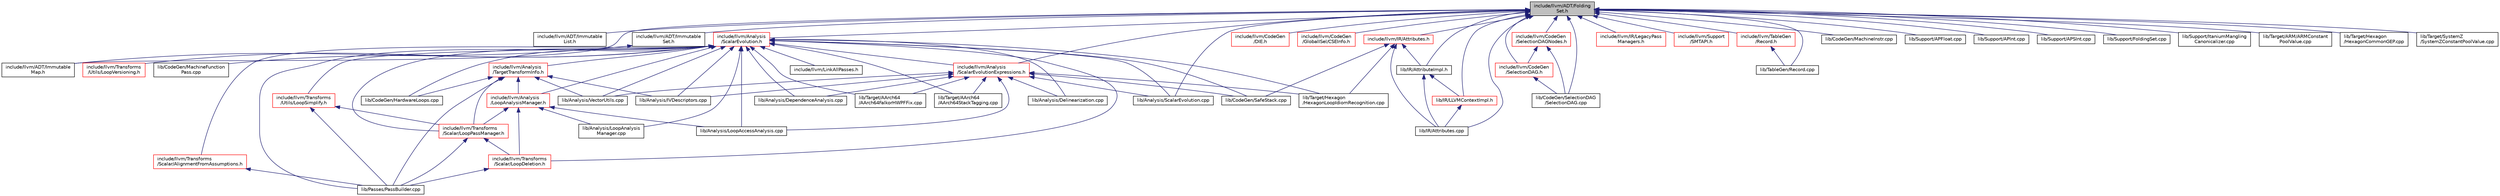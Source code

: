 digraph "include/llvm/ADT/FoldingSet.h"
{
 // LATEX_PDF_SIZE
  bgcolor="transparent";
  edge [fontname="Helvetica",fontsize="10",labelfontname="Helvetica",labelfontsize="10"];
  node [fontname="Helvetica",fontsize="10",shape="box"];
  Node1 [label="include/llvm/ADT/Folding\lSet.h",height=0.2,width=0.4,color="black", fillcolor="grey75", style="filled", fontcolor="black",tooltip=" "];
  Node1 -> Node2 [dir="back",color="midnightblue",fontsize="10",style="solid",fontname="Helvetica"];
  Node2 [label="include/llvm/ADT/Immutable\lList.h",height=0.2,width=0.4,color="black",URL="$ImmutableList_8h.html",tooltip=" "];
  Node1 -> Node3 [dir="back",color="midnightblue",fontsize="10",style="solid",fontname="Helvetica"];
  Node3 [label="include/llvm/ADT/Immutable\lMap.h",height=0.2,width=0.4,color="black",URL="$ImmutableMap_8h.html",tooltip=" "];
  Node1 -> Node4 [dir="back",color="midnightblue",fontsize="10",style="solid",fontname="Helvetica"];
  Node4 [label="include/llvm/ADT/Immutable\lSet.h",height=0.2,width=0.4,color="black",URL="$ImmutableSet_8h.html",tooltip=" "];
  Node4 -> Node3 [dir="back",color="midnightblue",fontsize="10",style="solid",fontname="Helvetica"];
  Node1 -> Node5 [dir="back",color="midnightblue",fontsize="10",style="solid",fontname="Helvetica"];
  Node5 [label="include/llvm/Analysis\l/ScalarEvolution.h",height=0.2,width=0.4,color="red",URL="$ScalarEvolution_8h.html",tooltip=" "];
  Node5 -> Node6 [dir="back",color="midnightblue",fontsize="10",style="solid",fontname="Helvetica"];
  Node6 [label="include/llvm/Analysis\l/LoopAnalysisManager.h",height=0.2,width=0.4,color="red",URL="$LoopAnalysisManager_8h.html",tooltip="This header provides classes for managing per-loop analyses."];
  Node6 -> Node103 [dir="back",color="midnightblue",fontsize="10",style="solid",fontname="Helvetica"];
  Node103 [label="include/llvm/Transforms\l/Scalar/LoopDeletion.h",height=0.2,width=0.4,color="red",URL="$LoopDeletion_8h.html",tooltip=" "];
  Node103 -> Node9 [dir="back",color="midnightblue",fontsize="10",style="solid",fontname="Helvetica"];
  Node9 [label="lib/Passes/PassBuilder.cpp",height=0.2,width=0.4,color="black",URL="$PassBuilder_8cpp.html",tooltip="This file provides the implementation of the PassBuilder based on our static pass registry as well as..."];
  Node6 -> Node108 [dir="back",color="midnightblue",fontsize="10",style="solid",fontname="Helvetica"];
  Node108 [label="include/llvm/Transforms\l/Scalar/LoopPassManager.h",height=0.2,width=0.4,color="red",URL="$LoopPassManager_8h.html",tooltip="This header provides classes for managing a pipeline of passes over loops in LLVM IR."];
  Node108 -> Node103 [dir="back",color="midnightblue",fontsize="10",style="solid",fontname="Helvetica"];
  Node108 -> Node9 [dir="back",color="midnightblue",fontsize="10",style="solid",fontname="Helvetica"];
  Node6 -> Node62 [dir="back",color="midnightblue",fontsize="10",style="solid",fontname="Helvetica"];
  Node62 [label="lib/Analysis/LoopAccessAnalysis.cpp",height=0.2,width=0.4,color="black",URL="$LoopAccessAnalysis_8cpp.html",tooltip=" "];
  Node6 -> Node137 [dir="back",color="midnightblue",fontsize="10",style="solid",fontname="Helvetica"];
  Node137 [label="lib/Analysis/LoopAnalysis\lManager.cpp",height=0.2,width=0.4,color="black",URL="$LoopAnalysisManager_8cpp.html",tooltip=" "];
  Node5 -> Node140 [dir="back",color="midnightblue",fontsize="10",style="solid",fontname="Helvetica"];
  Node140 [label="include/llvm/Analysis\l/ScalarEvolutionExpressions.h",height=0.2,width=0.4,color="red",URL="$ScalarEvolutionExpressions_8h.html",tooltip=" "];
  Node140 -> Node163 [dir="back",color="midnightblue",fontsize="10",style="solid",fontname="Helvetica"];
  Node163 [label="lib/Analysis/Delinearization.cpp",height=0.2,width=0.4,color="black",URL="$Delinearization_8cpp.html",tooltip=" "];
  Node140 -> Node164 [dir="back",color="midnightblue",fontsize="10",style="solid",fontname="Helvetica"];
  Node164 [label="lib/Analysis/DependenceAnalysis.cpp",height=0.2,width=0.4,color="black",URL="$DependenceAnalysis_8cpp.html",tooltip=" "];
  Node140 -> Node146 [dir="back",color="midnightblue",fontsize="10",style="solid",fontname="Helvetica"];
  Node146 [label="lib/Analysis/IVDescriptors.cpp",height=0.2,width=0.4,color="black",URL="$IVDescriptors_8cpp.html",tooltip=" "];
  Node140 -> Node62 [dir="back",color="midnightblue",fontsize="10",style="solid",fontname="Helvetica"];
  Node140 -> Node166 [dir="back",color="midnightblue",fontsize="10",style="solid",fontname="Helvetica"];
  Node166 [label="lib/Analysis/ScalarEvolution.cpp",height=0.2,width=0.4,color="black",URL="$ScalarEvolution_8cpp.html",tooltip=" "];
  Node140 -> Node63 [dir="back",color="midnightblue",fontsize="10",style="solid",fontname="Helvetica"];
  Node63 [label="lib/Analysis/VectorUtils.cpp",height=0.2,width=0.4,color="black",URL="$VectorUtils_8cpp.html",tooltip=" "];
  Node140 -> Node168 [dir="back",color="midnightblue",fontsize="10",style="solid",fontname="Helvetica"];
  Node168 [label="lib/CodeGen/SafeStack.cpp",height=0.2,width=0.4,color="black",URL="$SafeStack_8cpp.html",tooltip=" "];
  Node140 -> Node169 [dir="back",color="midnightblue",fontsize="10",style="solid",fontname="Helvetica"];
  Node169 [label="lib/Target/AArch64\l/AArch64FalkorHWPFFix.cpp",height=0.2,width=0.4,color="black",URL="$AArch64FalkorHWPFFix_8cpp.html",tooltip=" "];
  Node140 -> Node170 [dir="back",color="midnightblue",fontsize="10",style="solid",fontname="Helvetica"];
  Node170 [label="lib/Target/AArch64\l/AArch64StackTagging.cpp",height=0.2,width=0.4,color="black",URL="$AArch64StackTagging_8cpp.html",tooltip=" "];
  Node140 -> Node155 [dir="back",color="midnightblue",fontsize="10",style="solid",fontname="Helvetica"];
  Node155 [label="lib/Target/Hexagon\l/HexagonLoopIdiomRecognition.cpp",height=0.2,width=0.4,color="black",URL="$HexagonLoopIdiomRecognition_8cpp.html",tooltip=" "];
  Node5 -> Node175 [dir="back",color="midnightblue",fontsize="10",style="solid",fontname="Helvetica"];
  Node175 [label="include/llvm/Analysis\l/TargetTransformInfo.h",height=0.2,width=0.4,color="red",URL="$TargetTransformInfo_8h.html",tooltip="This pass exposes codegen information to IR-level passes."];
  Node175 -> Node6 [dir="back",color="midnightblue",fontsize="10",style="solid",fontname="Helvetica"];
  Node175 -> Node108 [dir="back",color="midnightblue",fontsize="10",style="solid",fontname="Helvetica"];
  Node175 -> Node146 [dir="back",color="midnightblue",fontsize="10",style="solid",fontname="Helvetica"];
  Node175 -> Node63 [dir="back",color="midnightblue",fontsize="10",style="solid",fontname="Helvetica"];
  Node175 -> Node154 [dir="back",color="midnightblue",fontsize="10",style="solid",fontname="Helvetica"];
  Node154 [label="lib/CodeGen/HardwareLoops.cpp",height=0.2,width=0.4,color="black",URL="$HardwareLoops_8cpp.html",tooltip="Insert hardware loop intrinsics into loops which are deemed profitable by the target,..."];
  Node175 -> Node9 [dir="back",color="midnightblue",fontsize="10",style="solid",fontname="Helvetica"];
  Node5 -> Node144 [dir="back",color="midnightblue",fontsize="10",style="solid",fontname="Helvetica"];
  Node144 [label="include/llvm/LinkAllPasses.h",height=0.2,width=0.4,color="black",URL="$LinkAllPasses_8h.html",tooltip=" "];
  Node5 -> Node281 [dir="back",color="midnightblue",fontsize="10",style="solid",fontname="Helvetica"];
  Node281 [label="include/llvm/Transforms\l/Scalar/AlignmentFromAssumptions.h",height=0.2,width=0.4,color="red",URL="$AlignmentFromAssumptions_8h.html",tooltip=" "];
  Node281 -> Node9 [dir="back",color="midnightblue",fontsize="10",style="solid",fontname="Helvetica"];
  Node5 -> Node103 [dir="back",color="midnightblue",fontsize="10",style="solid",fontname="Helvetica"];
  Node5 -> Node108 [dir="back",color="midnightblue",fontsize="10",style="solid",fontname="Helvetica"];
  Node5 -> Node282 [dir="back",color="midnightblue",fontsize="10",style="solid",fontname="Helvetica"];
  Node282 [label="include/llvm/Transforms\l/Utils/LoopSimplify.h",height=0.2,width=0.4,color="red",URL="$LoopSimplify_8h.html",tooltip=" "];
  Node282 -> Node108 [dir="back",color="midnightblue",fontsize="10",style="solid",fontname="Helvetica"];
  Node282 -> Node9 [dir="back",color="midnightblue",fontsize="10",style="solid",fontname="Helvetica"];
  Node5 -> Node92 [dir="back",color="midnightblue",fontsize="10",style="solid",fontname="Helvetica"];
  Node92 [label="include/llvm/Transforms\l/Utils/LoopVersioning.h",height=0.2,width=0.4,color="red",URL="$LoopVersioning_8h.html",tooltip=" "];
  Node5 -> Node163 [dir="back",color="midnightblue",fontsize="10",style="solid",fontname="Helvetica"];
  Node5 -> Node164 [dir="back",color="midnightblue",fontsize="10",style="solid",fontname="Helvetica"];
  Node5 -> Node146 [dir="back",color="midnightblue",fontsize="10",style="solid",fontname="Helvetica"];
  Node5 -> Node62 [dir="back",color="midnightblue",fontsize="10",style="solid",fontname="Helvetica"];
  Node5 -> Node137 [dir="back",color="midnightblue",fontsize="10",style="solid",fontname="Helvetica"];
  Node5 -> Node166 [dir="back",color="midnightblue",fontsize="10",style="solid",fontname="Helvetica"];
  Node5 -> Node63 [dir="back",color="midnightblue",fontsize="10",style="solid",fontname="Helvetica"];
  Node5 -> Node154 [dir="back",color="midnightblue",fontsize="10",style="solid",fontname="Helvetica"];
  Node5 -> Node12 [dir="back",color="midnightblue",fontsize="10",style="solid",fontname="Helvetica"];
  Node12 [label="lib/CodeGen/MachineFunction\lPass.cpp",height=0.2,width=0.4,color="black",URL="$MachineFunctionPass_8cpp.html",tooltip=" "];
  Node5 -> Node168 [dir="back",color="midnightblue",fontsize="10",style="solid",fontname="Helvetica"];
  Node5 -> Node9 [dir="back",color="midnightblue",fontsize="10",style="solid",fontname="Helvetica"];
  Node5 -> Node169 [dir="back",color="midnightblue",fontsize="10",style="solid",fontname="Helvetica"];
  Node5 -> Node170 [dir="back",color="midnightblue",fontsize="10",style="solid",fontname="Helvetica"];
  Node5 -> Node155 [dir="back",color="midnightblue",fontsize="10",style="solid",fontname="Helvetica"];
  Node1 -> Node140 [dir="back",color="midnightblue",fontsize="10",style="solid",fontname="Helvetica"];
  Node1 -> Node285 [dir="back",color="midnightblue",fontsize="10",style="solid",fontname="Helvetica"];
  Node285 [label="include/llvm/CodeGen\l/DIE.h",height=0.2,width=0.4,color="red",URL="$DIE_8h.html",tooltip=" "];
  Node1 -> Node306 [dir="back",color="midnightblue",fontsize="10",style="solid",fontname="Helvetica"];
  Node306 [label="include/llvm/CodeGen\l/GlobalISel/CSEInfo.h",height=0.2,width=0.4,color="red",URL="$CSEInfo_8h.html",tooltip=" "];
  Node1 -> Node341 [dir="back",color="midnightblue",fontsize="10",style="solid",fontname="Helvetica"];
  Node341 [label="include/llvm/CodeGen\l/SelectionDAG.h",height=0.2,width=0.4,color="red",URL="$SelectionDAG_8h.html",tooltip=" "];
  Node341 -> Node473 [dir="back",color="midnightblue",fontsize="10",style="solid",fontname="Helvetica"];
  Node473 [label="lib/CodeGen/SelectionDAG\l/SelectionDAG.cpp",height=0.2,width=0.4,color="black",URL="$SelectionDAG_8cpp.html",tooltip=" "];
  Node1 -> Node854 [dir="back",color="midnightblue",fontsize="10",style="solid",fontname="Helvetica"];
  Node854 [label="include/llvm/CodeGen\l/SelectionDAGNodes.h",height=0.2,width=0.4,color="red",URL="$SelectionDAGNodes_8h.html",tooltip=" "];
  Node854 -> Node341 [dir="back",color="midnightblue",fontsize="10",style="solid",fontname="Helvetica"];
  Node854 -> Node473 [dir="back",color="midnightblue",fontsize="10",style="solid",fontname="Helvetica"];
  Node1 -> Node874 [dir="back",color="midnightblue",fontsize="10",style="solid",fontname="Helvetica"];
  Node874 [label="include/llvm/IR/Attributes.h",height=0.2,width=0.4,color="red",URL="$Attributes_8h.html",tooltip="This file contains the simple types necessary to represent the attributes associated with functions a..."];
  Node874 -> Node168 [dir="back",color="midnightblue",fontsize="10",style="solid",fontname="Helvetica"];
  Node874 -> Node1913 [dir="back",color="midnightblue",fontsize="10",style="solid",fontname="Helvetica"];
  Node1913 [label="lib/IR/AttributeImpl.h",height=0.2,width=0.4,color="black",URL="$AttributeImpl_8h.html",tooltip="This file defines various helper methods and classes used by LLVMContextImpl for creating and managin..."];
  Node1913 -> Node1902 [dir="back",color="midnightblue",fontsize="10",style="solid",fontname="Helvetica"];
  Node1902 [label="lib/IR/Attributes.cpp",height=0.2,width=0.4,color="black",URL="$Attributes_8cpp.html",tooltip=" "];
  Node1913 -> Node1914 [dir="back",color="midnightblue",fontsize="10",style="solid",fontname="Helvetica"];
  Node1914 [label="lib/IR/LLVMContextImpl.h",height=0.2,width=0.4,color="red",URL="$LLVMContextImpl_8h.html",tooltip=" "];
  Node1914 -> Node1902 [dir="back",color="midnightblue",fontsize="10",style="solid",fontname="Helvetica"];
  Node874 -> Node1902 [dir="back",color="midnightblue",fontsize="10",style="solid",fontname="Helvetica"];
  Node874 -> Node155 [dir="back",color="midnightblue",fontsize="10",style="solid",fontname="Helvetica"];
  Node1 -> Node1917 [dir="back",color="midnightblue",fontsize="10",style="solid",fontname="Helvetica"];
  Node1917 [label="include/llvm/IR/LegacyPass\lManagers.h",height=0.2,width=0.4,color="red",URL="$LegacyPassManagers_8h.html",tooltip=" "];
  Node1 -> Node1918 [dir="back",color="midnightblue",fontsize="10",style="solid",fontname="Helvetica"];
  Node1918 [label="include/llvm/Support\l/SMTAPI.h",height=0.2,width=0.4,color="red",URL="$SMTAPI_8h.html",tooltip=" "];
  Node1 -> Node1920 [dir="back",color="midnightblue",fontsize="10",style="solid",fontname="Helvetica"];
  Node1920 [label="include/llvm/TableGen\l/Record.h",height=0.2,width=0.4,color="red",URL="$Record_8h.html",tooltip=" "];
  Node1920 -> Node1923 [dir="back",color="midnightblue",fontsize="10",style="solid",fontname="Helvetica"];
  Node1923 [label="lib/TableGen/Record.cpp",height=0.2,width=0.4,color="black",URL="$Record_8cpp.html",tooltip=" "];
  Node1 -> Node166 [dir="back",color="midnightblue",fontsize="10",style="solid",fontname="Helvetica"];
  Node1 -> Node927 [dir="back",color="midnightblue",fontsize="10",style="solid",fontname="Helvetica"];
  Node927 [label="lib/CodeGen/MachineInstr.cpp",height=0.2,width=0.4,color="black",URL="$MachineInstr_8cpp.html",tooltip=" "];
  Node1 -> Node473 [dir="back",color="midnightblue",fontsize="10",style="solid",fontname="Helvetica"];
  Node1 -> Node1913 [dir="back",color="midnightblue",fontsize="10",style="solid",fontname="Helvetica"];
  Node1 -> Node1902 [dir="back",color="midnightblue",fontsize="10",style="solid",fontname="Helvetica"];
  Node1 -> Node1914 [dir="back",color="midnightblue",fontsize="10",style="solid",fontname="Helvetica"];
  Node1 -> Node1927 [dir="back",color="midnightblue",fontsize="10",style="solid",fontname="Helvetica"];
  Node1927 [label="lib/Support/APFloat.cpp",height=0.2,width=0.4,color="black",URL="$APFloat_8cpp.html",tooltip=" "];
  Node1 -> Node1928 [dir="back",color="midnightblue",fontsize="10",style="solid",fontname="Helvetica"];
  Node1928 [label="lib/Support/APInt.cpp",height=0.2,width=0.4,color="black",URL="$APInt_8cpp.html",tooltip=" "];
  Node1 -> Node1929 [dir="back",color="midnightblue",fontsize="10",style="solid",fontname="Helvetica"];
  Node1929 [label="lib/Support/APSInt.cpp",height=0.2,width=0.4,color="black",URL="$APSInt_8cpp.html",tooltip=" "];
  Node1 -> Node1930 [dir="back",color="midnightblue",fontsize="10",style="solid",fontname="Helvetica"];
  Node1930 [label="lib/Support/FoldingSet.cpp",height=0.2,width=0.4,color="black",URL="$FoldingSet_8cpp.html",tooltip=" "];
  Node1 -> Node1931 [dir="back",color="midnightblue",fontsize="10",style="solid",fontname="Helvetica"];
  Node1931 [label="lib/Support/ItaniumMangling\lCanonicalizer.cpp",height=0.2,width=0.4,color="black",URL="$ItaniumManglingCanonicalizer_8cpp.html",tooltip=" "];
  Node1 -> Node1923 [dir="back",color="midnightblue",fontsize="10",style="solid",fontname="Helvetica"];
  Node1 -> Node1337 [dir="back",color="midnightblue",fontsize="10",style="solid",fontname="Helvetica"];
  Node1337 [label="lib/Target/ARM/ARMConstant\lPoolValue.cpp",height=0.2,width=0.4,color="black",URL="$ARMConstantPoolValue_8cpp.html",tooltip=" "];
  Node1 -> Node1362 [dir="back",color="midnightblue",fontsize="10",style="solid",fontname="Helvetica"];
  Node1362 [label="lib/Target/Hexagon\l/HexagonCommonGEP.cpp",height=0.2,width=0.4,color="black",URL="$HexagonCommonGEP_8cpp.html",tooltip=" "];
  Node1 -> Node1932 [dir="back",color="midnightblue",fontsize="10",style="solid",fontname="Helvetica"];
  Node1932 [label="lib/Target/SystemZ\l/SystemZConstantPoolValue.cpp",height=0.2,width=0.4,color="black",URL="$SystemZConstantPoolValue_8cpp.html",tooltip=" "];
}
